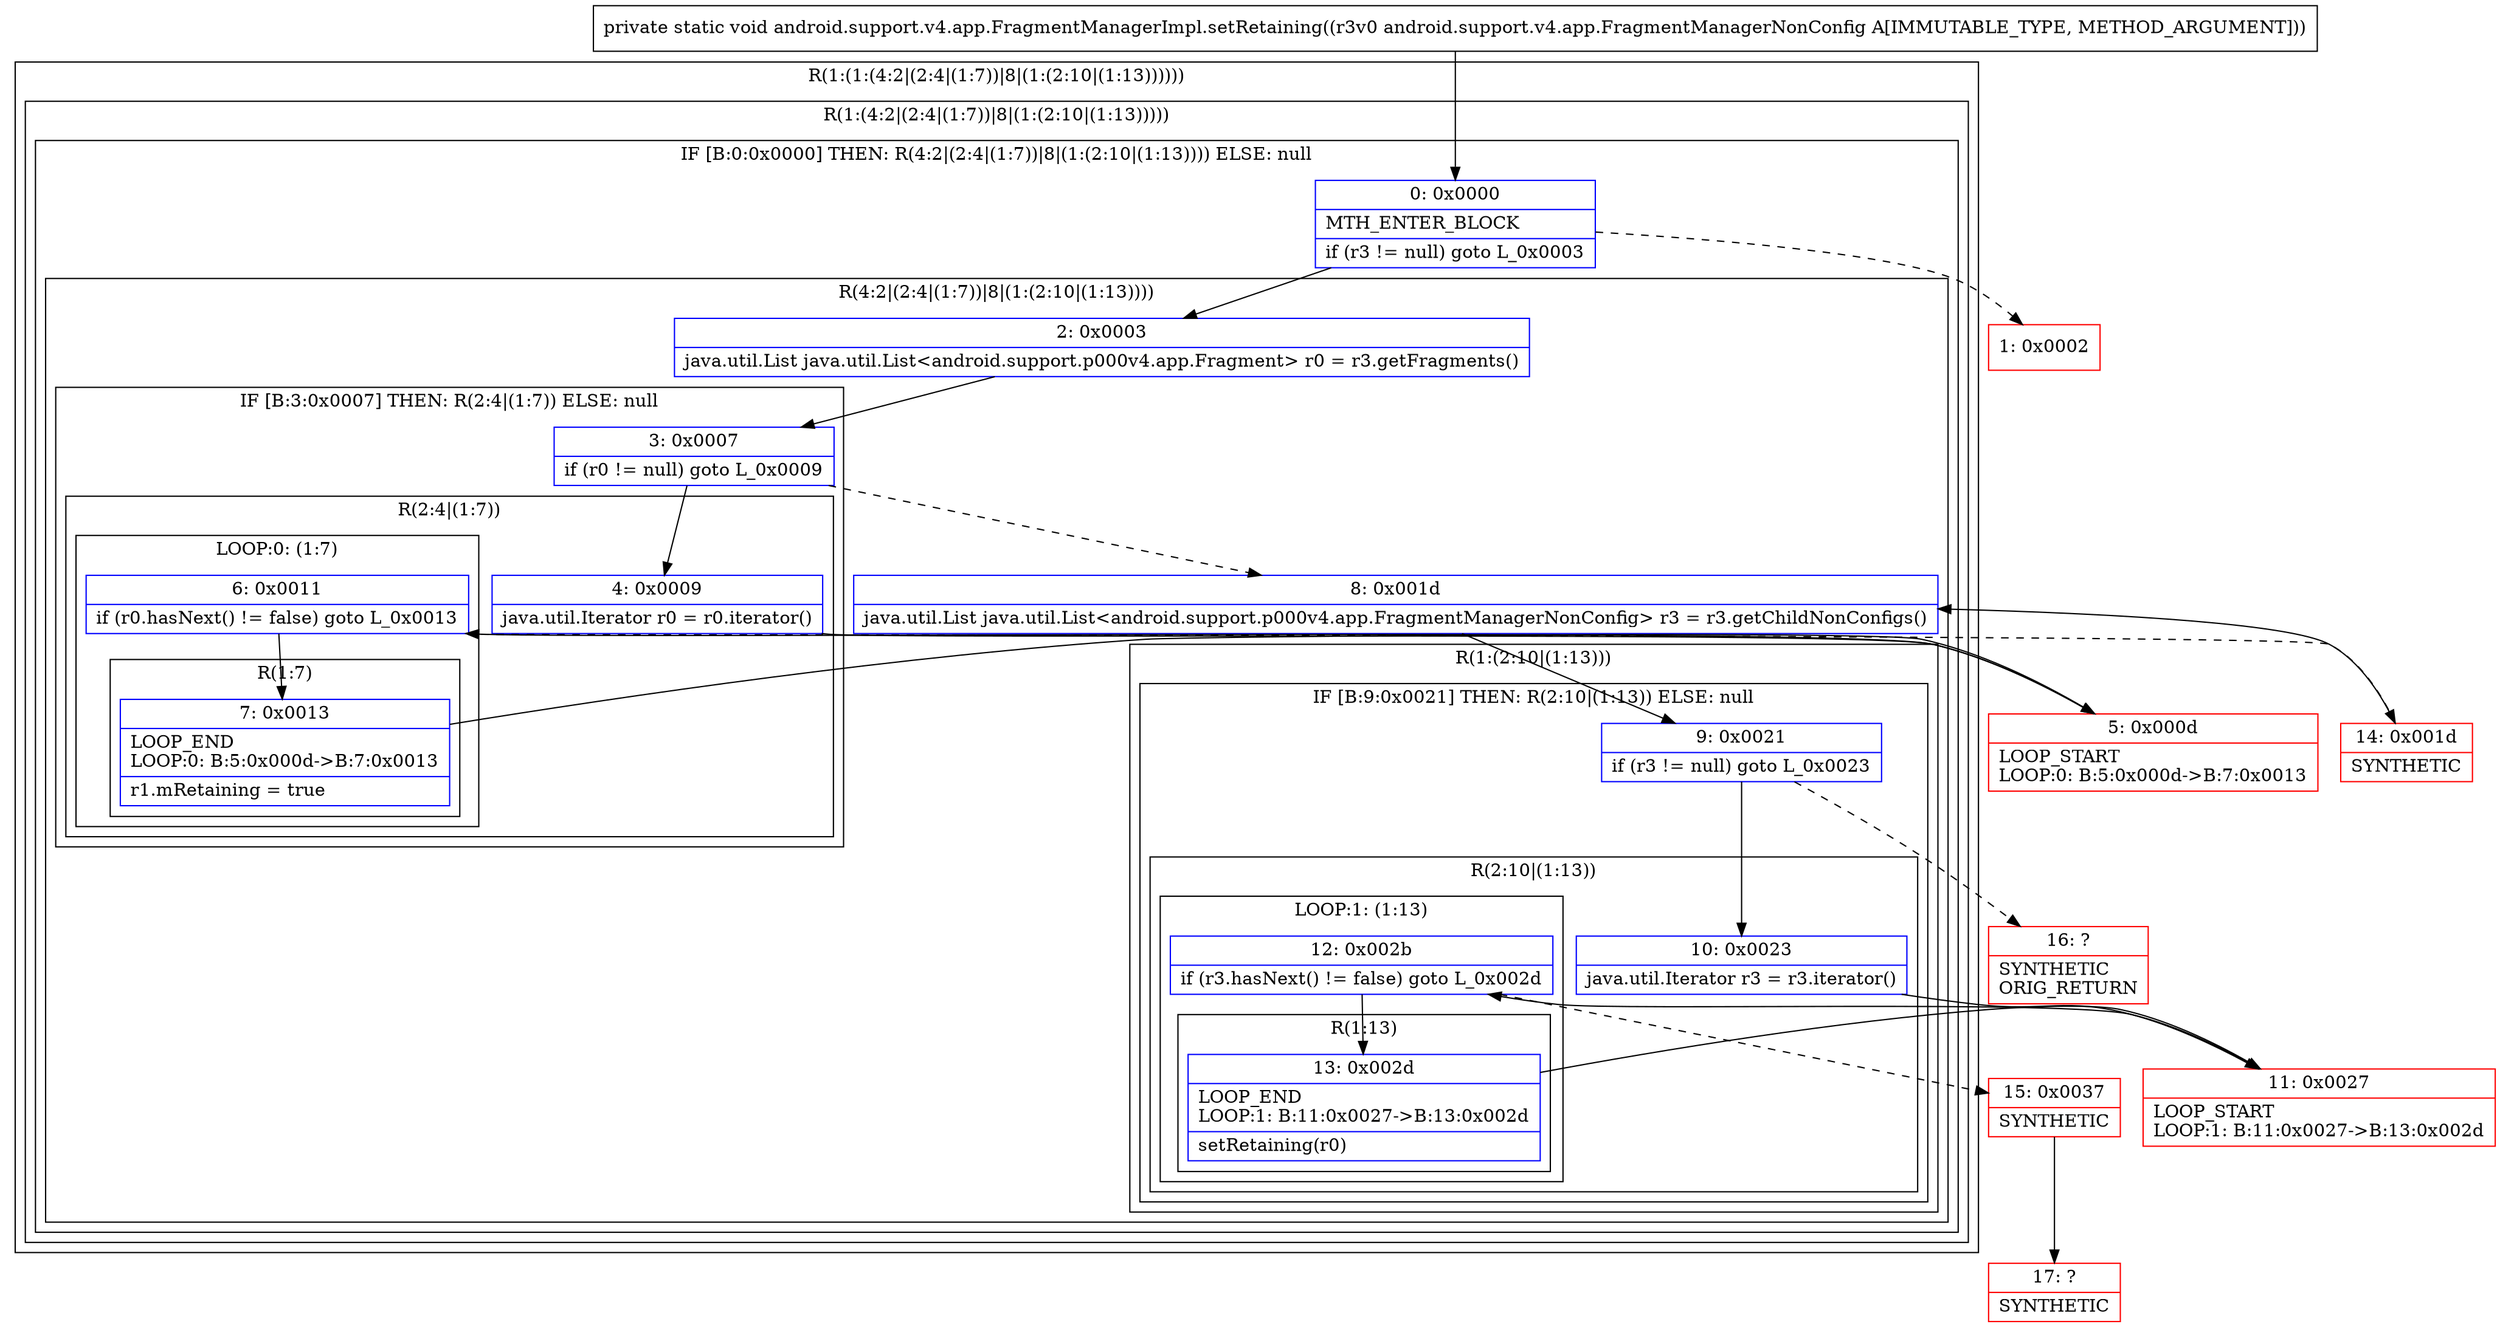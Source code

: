 digraph "CFG forandroid.support.v4.app.FragmentManagerImpl.setRetaining(Landroid\/support\/v4\/app\/FragmentManagerNonConfig;)V" {
subgraph cluster_Region_631766579 {
label = "R(1:(1:(4:2|(2:4|(1:7))|8|(1:(2:10|(1:13))))))";
node [shape=record,color=blue];
subgraph cluster_Region_459124780 {
label = "R(1:(4:2|(2:4|(1:7))|8|(1:(2:10|(1:13)))))";
node [shape=record,color=blue];
subgraph cluster_IfRegion_1380531739 {
label = "IF [B:0:0x0000] THEN: R(4:2|(2:4|(1:7))|8|(1:(2:10|(1:13)))) ELSE: null";
node [shape=record,color=blue];
Node_0 [shape=record,label="{0\:\ 0x0000|MTH_ENTER_BLOCK\l|if (r3 != null) goto L_0x0003\l}"];
subgraph cluster_Region_2113296560 {
label = "R(4:2|(2:4|(1:7))|8|(1:(2:10|(1:13))))";
node [shape=record,color=blue];
Node_2 [shape=record,label="{2\:\ 0x0003|java.util.List java.util.List\<android.support.p000v4.app.Fragment\> r0 = r3.getFragments()\l}"];
subgraph cluster_IfRegion_1625315408 {
label = "IF [B:3:0x0007] THEN: R(2:4|(1:7)) ELSE: null";
node [shape=record,color=blue];
Node_3 [shape=record,label="{3\:\ 0x0007|if (r0 != null) goto L_0x0009\l}"];
subgraph cluster_Region_1405658294 {
label = "R(2:4|(1:7))";
node [shape=record,color=blue];
Node_4 [shape=record,label="{4\:\ 0x0009|java.util.Iterator r0 = r0.iterator()\l}"];
subgraph cluster_LoopRegion_1977347957 {
label = "LOOP:0: (1:7)";
node [shape=record,color=blue];
Node_6 [shape=record,label="{6\:\ 0x0011|if (r0.hasNext() != false) goto L_0x0013\l}"];
subgraph cluster_Region_1872216475 {
label = "R(1:7)";
node [shape=record,color=blue];
Node_7 [shape=record,label="{7\:\ 0x0013|LOOP_END\lLOOP:0: B:5:0x000d\-\>B:7:0x0013\l|r1.mRetaining = true\l}"];
}
}
}
}
Node_8 [shape=record,label="{8\:\ 0x001d|java.util.List java.util.List\<android.support.p000v4.app.FragmentManagerNonConfig\> r3 = r3.getChildNonConfigs()\l}"];
subgraph cluster_Region_423481493 {
label = "R(1:(2:10|(1:13)))";
node [shape=record,color=blue];
subgraph cluster_IfRegion_310580572 {
label = "IF [B:9:0x0021] THEN: R(2:10|(1:13)) ELSE: null";
node [shape=record,color=blue];
Node_9 [shape=record,label="{9\:\ 0x0021|if (r3 != null) goto L_0x0023\l}"];
subgraph cluster_Region_1577057380 {
label = "R(2:10|(1:13))";
node [shape=record,color=blue];
Node_10 [shape=record,label="{10\:\ 0x0023|java.util.Iterator r3 = r3.iterator()\l}"];
subgraph cluster_LoopRegion_35626063 {
label = "LOOP:1: (1:13)";
node [shape=record,color=blue];
Node_12 [shape=record,label="{12\:\ 0x002b|if (r3.hasNext() != false) goto L_0x002d\l}"];
subgraph cluster_Region_680885054 {
label = "R(1:13)";
node [shape=record,color=blue];
Node_13 [shape=record,label="{13\:\ 0x002d|LOOP_END\lLOOP:1: B:11:0x0027\-\>B:13:0x002d\l|setRetaining(r0)\l}"];
}
}
}
}
}
}
}
}
}
Node_1 [shape=record,color=red,label="{1\:\ 0x0002}"];
Node_5 [shape=record,color=red,label="{5\:\ 0x000d|LOOP_START\lLOOP:0: B:5:0x000d\-\>B:7:0x0013\l}"];
Node_11 [shape=record,color=red,label="{11\:\ 0x0027|LOOP_START\lLOOP:1: B:11:0x0027\-\>B:13:0x002d\l}"];
Node_14 [shape=record,color=red,label="{14\:\ 0x001d|SYNTHETIC\l}"];
Node_15 [shape=record,color=red,label="{15\:\ 0x0037|SYNTHETIC\l}"];
Node_16 [shape=record,color=red,label="{16\:\ ?|SYNTHETIC\lORIG_RETURN\l}"];
Node_17 [shape=record,color=red,label="{17\:\ ?|SYNTHETIC\l}"];
MethodNode[shape=record,label="{private static void android.support.v4.app.FragmentManagerImpl.setRetaining((r3v0 android.support.v4.app.FragmentManagerNonConfig A[IMMUTABLE_TYPE, METHOD_ARGUMENT])) }"];
MethodNode -> Node_0;
Node_0 -> Node_1[style=dashed];
Node_0 -> Node_2;
Node_2 -> Node_3;
Node_3 -> Node_4;
Node_3 -> Node_8[style=dashed];
Node_4 -> Node_5;
Node_6 -> Node_7;
Node_6 -> Node_14[style=dashed];
Node_7 -> Node_5;
Node_8 -> Node_9;
Node_9 -> Node_10;
Node_9 -> Node_16[style=dashed];
Node_10 -> Node_11;
Node_12 -> Node_13;
Node_12 -> Node_15[style=dashed];
Node_13 -> Node_11;
Node_5 -> Node_6;
Node_11 -> Node_12;
Node_14 -> Node_8;
Node_15 -> Node_17;
}

